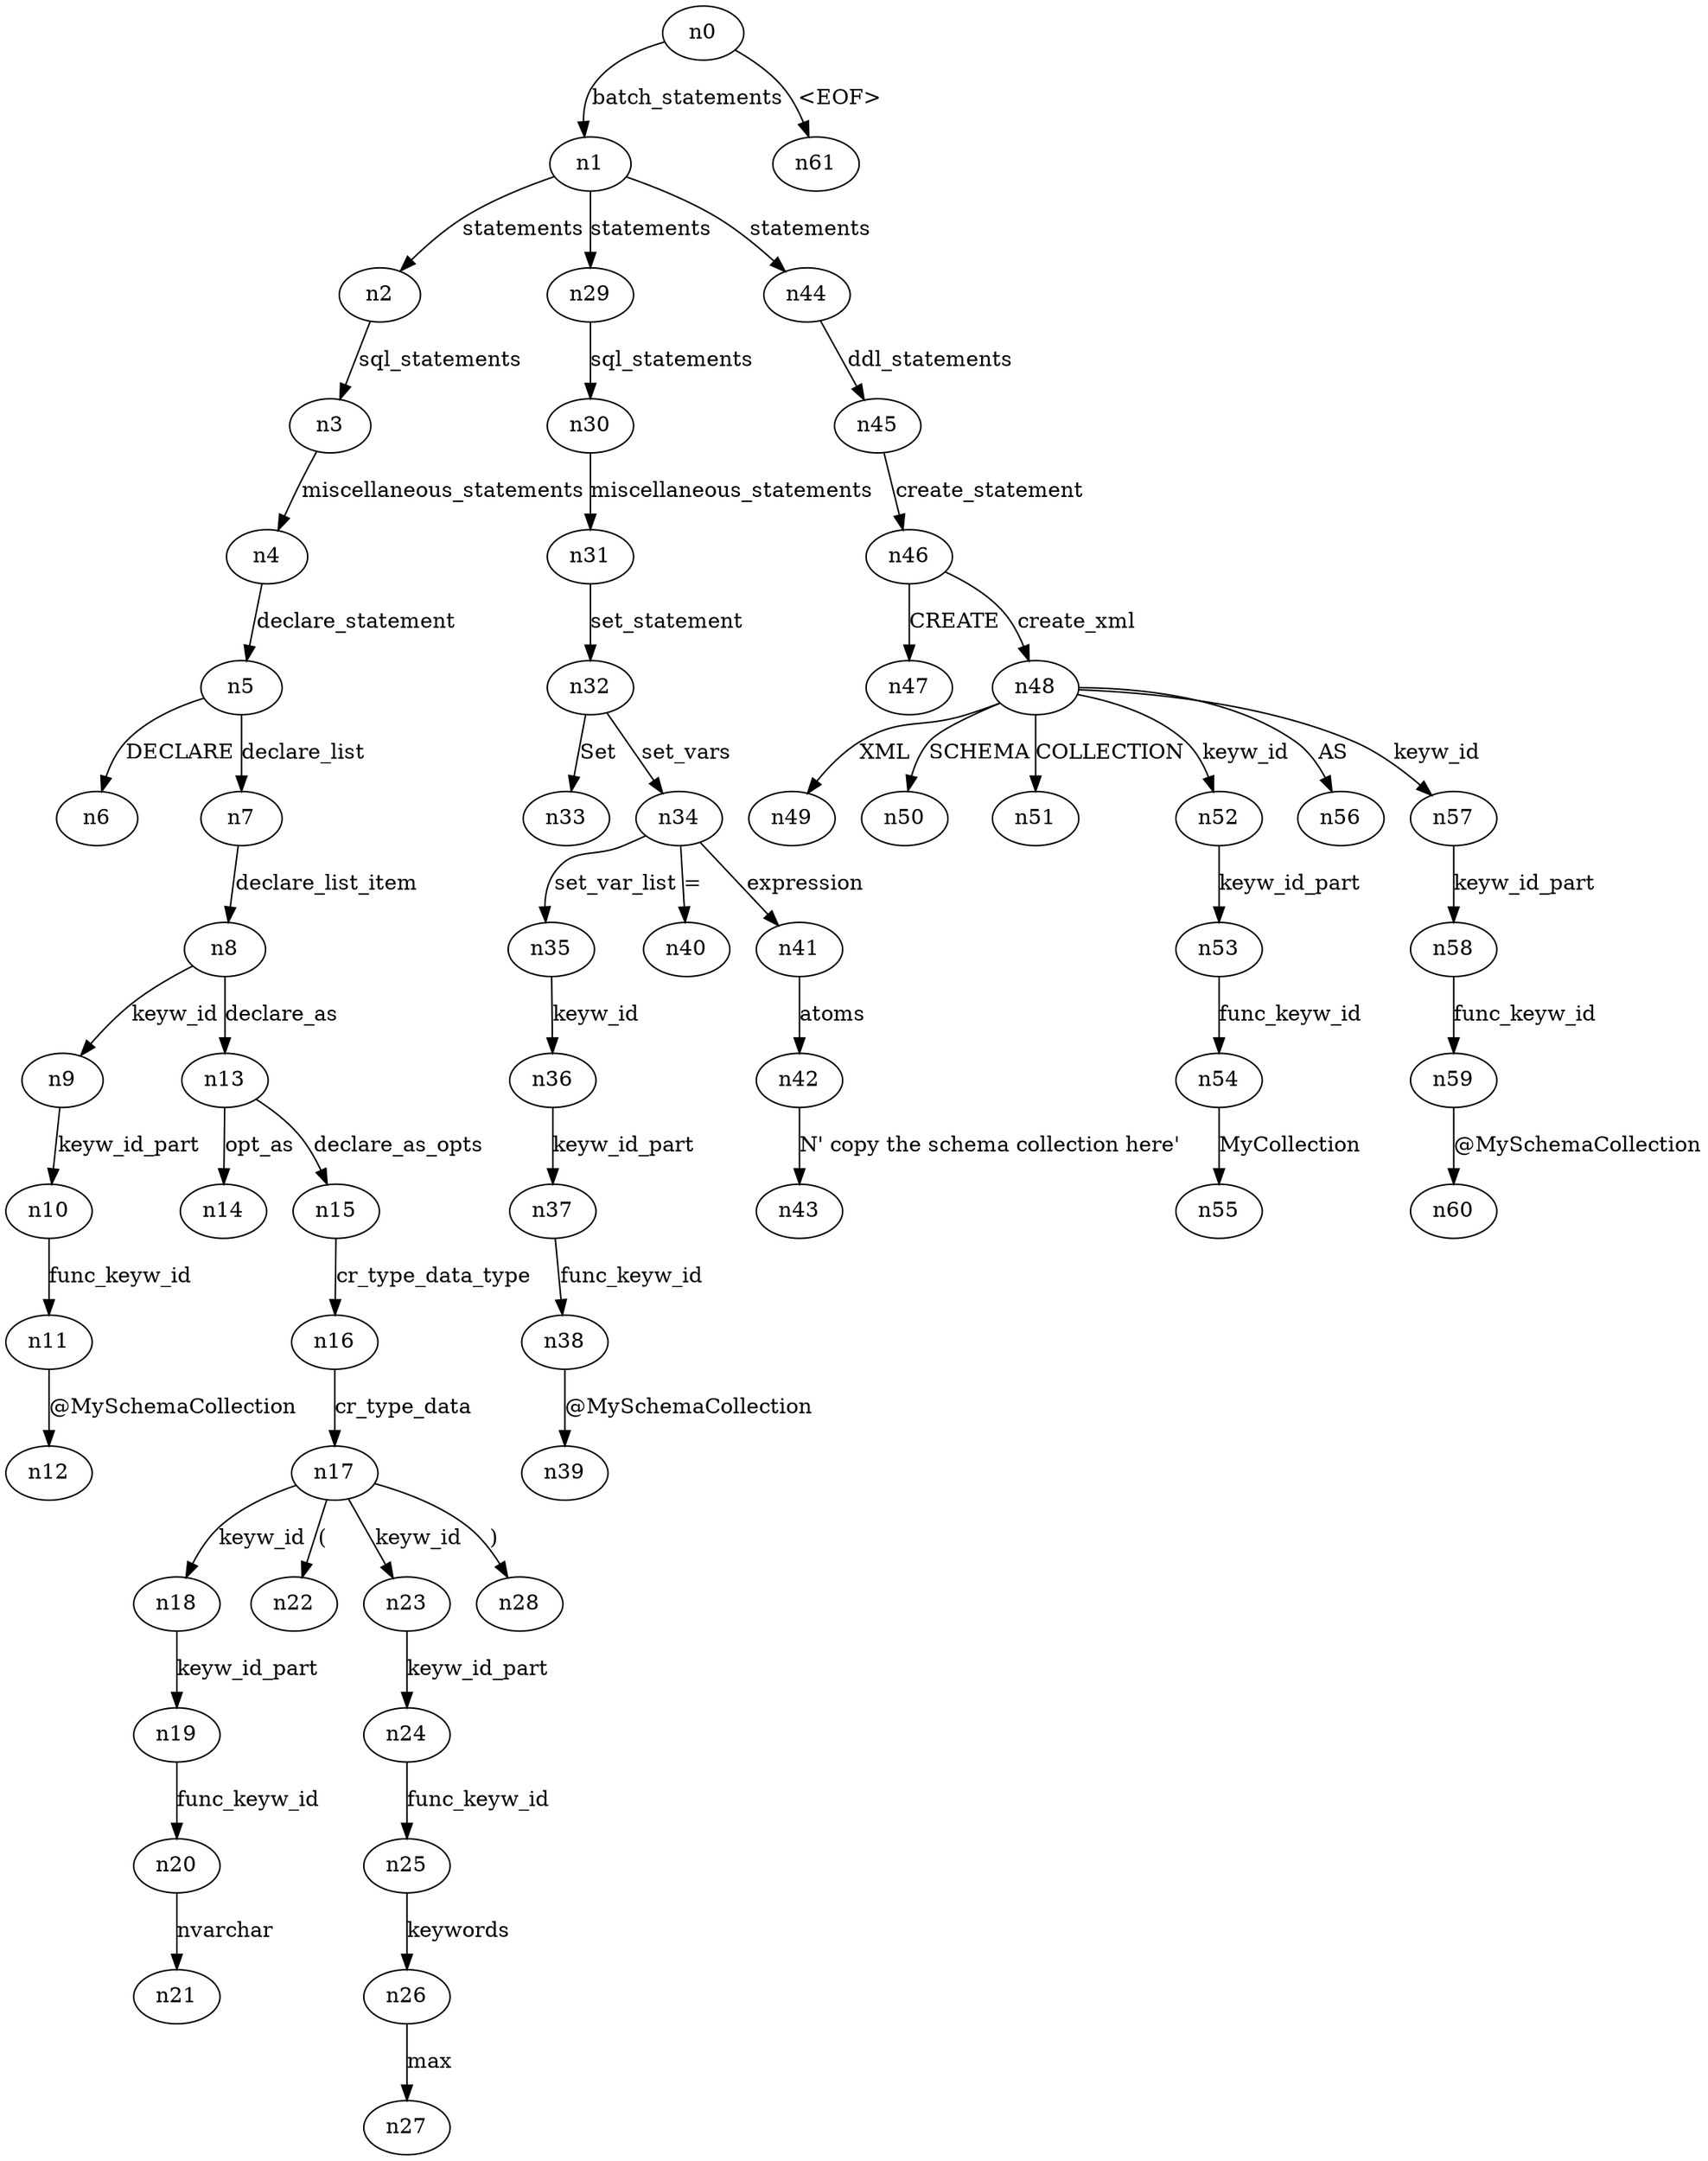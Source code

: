 digraph ParseTree {
  n0 -> n1 [label="batch_statements"];
  n1 -> n2 [label="statements"];
  n2 -> n3 [label="sql_statements"];
  n3 -> n4 [label="miscellaneous_statements"];
  n4 -> n5 [label="declare_statement"];
  n5 -> n6 [label="DECLARE"];
  n5 -> n7 [label="declare_list"];
  n7 -> n8 [label="declare_list_item"];
  n8 -> n9 [label="keyw_id"];
  n9 -> n10 [label="keyw_id_part"];
  n10 -> n11 [label="func_keyw_id"];
  n11 -> n12 [label="@MySchemaCollection"];
  n8 -> n13 [label="declare_as"];
  n13 -> n14 [label="opt_as"];
  n13 -> n15 [label="declare_as_opts"];
  n15 -> n16 [label="cr_type_data_type"];
  n16 -> n17 [label="cr_type_data"];
  n17 -> n18 [label="keyw_id"];
  n18 -> n19 [label="keyw_id_part"];
  n19 -> n20 [label="func_keyw_id"];
  n20 -> n21 [label="nvarchar"];
  n17 -> n22 [label="("];
  n17 -> n23 [label="keyw_id"];
  n23 -> n24 [label="keyw_id_part"];
  n24 -> n25 [label="func_keyw_id"];
  n25 -> n26 [label="keywords"];
  n26 -> n27 [label="max"];
  n17 -> n28 [label=")"];
  n1 -> n29 [label="statements"];
  n29 -> n30 [label="sql_statements"];
  n30 -> n31 [label="miscellaneous_statements"];
  n31 -> n32 [label="set_statement"];
  n32 -> n33 [label="Set"];
  n32 -> n34 [label="set_vars"];
  n34 -> n35 [label="set_var_list"];
  n35 -> n36 [label="keyw_id"];
  n36 -> n37 [label="keyw_id_part"];
  n37 -> n38 [label="func_keyw_id"];
  n38 -> n39 [label="@MySchemaCollection"];
  n34 -> n40 [label="="];
  n34 -> n41 [label="expression"];
  n41 -> n42 [label="atoms"];
  n42 -> n43 [label="N' copy the schema collection here'"];
  n1 -> n44 [label="statements"];
  n44 -> n45 [label="ddl_statements"];
  n45 -> n46 [label="create_statement"];
  n46 -> n47 [label="CREATE"];
  n46 -> n48 [label="create_xml"];
  n48 -> n49 [label="XML"];
  n48 -> n50 [label="SCHEMA"];
  n48 -> n51 [label="COLLECTION"];
  n48 -> n52 [label="keyw_id"];
  n52 -> n53 [label="keyw_id_part"];
  n53 -> n54 [label="func_keyw_id"];
  n54 -> n55 [label="MyCollection"];
  n48 -> n56 [label="AS"];
  n48 -> n57 [label="keyw_id"];
  n57 -> n58 [label="keyw_id_part"];
  n58 -> n59 [label="func_keyw_id"];
  n59 -> n60 [label="@MySchemaCollection"];
  n0 -> n61 [label="<EOF>"];
}